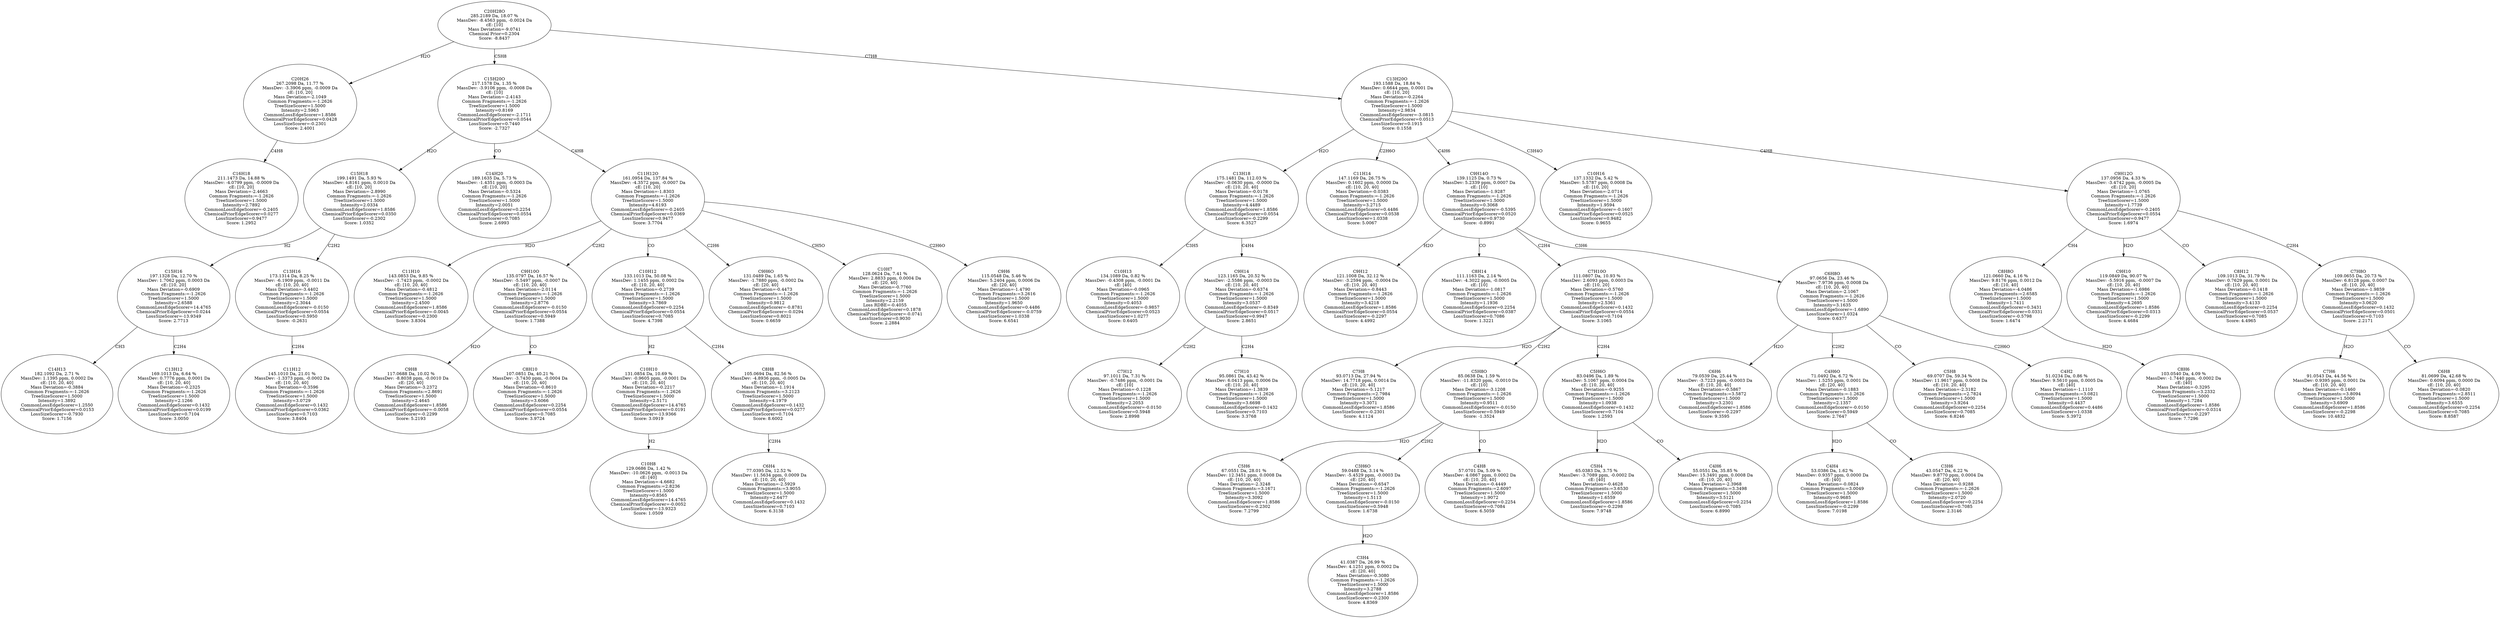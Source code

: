 strict digraph {
v1 [label="C16H18\n211.1473 Da, 14.88 %\nMassDev: -4.0799 ppm, -0.0009 Da\ncE: [10, 20]\nMass Deviation=-2.4663\nCommon Fragments:=-1.2626\nTreeSizeScorer=1.5000\nIntensity=2.7892\nCommonLossEdgeScorer=-0.2405\nChemicalPriorEdgeScorer=0.0277\nLossSizeScorer=0.9477\nScore: 1.2952"];
v2 [label="C20H26\n267.2098 Da, 11.77 %\nMassDev: -3.3906 ppm, -0.0009 Da\ncE: [10, 20]\nMass Deviation=-2.1049\nCommon Fragments:=-1.2626\nTreeSizeScorer=1.5000\nIntensity=2.5963\nCommonLossEdgeScorer=1.8586\nChemicalPriorEdgeScorer=0.0428\nLossSizeScorer=-0.2301\nScore: 2.4001"];
v3 [label="C14H13\n182.1092 Da, 2.71 %\nMassDev: 1.1395 ppm, 0.0002 Da\ncE: [10, 20, 40]\nMass Deviation=-0.3884\nCommon Fragments:=-1.2626\nTreeSizeScorer=1.5000\nIntensity=1.3892\nCommonLossEdgeScorer=1.2550\nChemicalPriorEdgeScorer=0.0153\nLossSizeScorer=-0.7930\nScore: 1.7156"];
v4 [label="C13H12\n169.1013 Da, 6.64 %\nMassDev: 0.7776 ppm, 0.0001 Da\ncE: [10, 20, 40]\nMass Deviation=-0.2325\nCommon Fragments:=-1.2626\nTreeSizeScorer=1.5000\nIntensity=2.1266\nCommonLossEdgeScorer=0.1432\nChemicalPriorEdgeScorer=0.0199\nLossSizeScorer=0.7104\nScore: 3.0050"];
v5 [label="C15H16\n197.1328 Da, 12.70 %\nMassDev: 1.7062 ppm, 0.0003 Da\ncE: [10, 20]\nMass Deviation=-0.6909\nCommon Fragments:=-1.2626\nTreeSizeScorer=1.5000\nIntensity=2.6588\nCommonLossEdgeScorer=14.4765\nChemicalPriorEdgeScorer=0.0244\nLossSizeScorer=-13.9349\nScore: 2.7713"];
v6 [label="C11H12\n145.1010 Da, 21.01 %\nMassDev: -1.3373 ppm, -0.0002 Da\ncE: [10, 20, 40]\nMass Deviation=-0.3596\nCommon Fragments:=-1.2626\nTreeSizeScorer=1.5000\nIntensity=3.0729\nCommonLossEdgeScorer=0.1432\nChemicalPriorEdgeScorer=0.0362\nLossSizeScorer=0.7103\nScore: 3.8404"];
v7 [label="C13H16\n173.1314 Da, 8.25 %\nMassDev: -6.1909 ppm, -0.0011 Da\ncE: [10, 20, 40]\nMass Deviation=-3.4402\nCommon Fragments:=-1.2626\nTreeSizeScorer=1.5000\nIntensity=2.3044\nCommonLossEdgeScorer=-0.0150\nChemicalPriorEdgeScorer=0.0554\nLossSizeScorer=0.5950\nScore: -0.2631"];
v8 [label="C15H18\n199.1491 Da, 5.93 %\nMassDev: 4.8161 ppm, 0.0010 Da\ncE: [10, 20]\nMass Deviation=-2.8990\nCommon Fragments:=-1.2626\nTreeSizeScorer=1.5000\nIntensity=2.0334\nCommonLossEdgeScorer=1.8586\nChemicalPriorEdgeScorer=0.0350\nLossSizeScorer=-0.2302\nScore: 1.0352"];
v9 [label="C14H20\n189.1635 Da, 5.73 %\nMassDev: -1.4351 ppm, -0.0003 Da\ncE: [10, 20]\nMass Deviation=-0.5324\nCommon Fragments:=-1.2626\nTreeSizeScorer=1.5000\nIntensity=2.0051\nCommonLossEdgeScorer=0.2254\nChemicalPriorEdgeScorer=0.0554\nLossSizeScorer=0.7085\nScore: 2.6993"];
v10 [label="C11H10\n143.0853 Da, 9.85 %\nMassDev: -1.7423 ppm, -0.0002 Da\ncE: [10, 20, 40]\nMass Deviation=-0.4812\nCommon Fragments:=-1.2626\nTreeSizeScorer=1.5000\nIntensity=2.4500\nCommonLossEdgeScorer=1.8586\nChemicalPriorEdgeScorer=-0.0045\nLossSizeScorer=-0.2300\nScore: 3.8304"];
v11 [label="C9H8\n117.0688 Da, 10.02 %\nMassDev: -8.8038 ppm, -0.0010 Da\ncE: [20, 40]\nMass Deviation=-3.2372\nCommon Fragments:=2.8691\nTreeSizeScorer=1.5000\nIntensity=2.4645\nCommonLossEdgeScorer=1.8586\nChemicalPriorEdgeScorer=-0.0058\nLossSizeScorer=-0.2299\nScore: 5.2193"];
v12 [label="C8H10\n107.0851 Da, 40.21 %\nMassDev: -3.7430 ppm, -0.0004 Da\ncE: [10, 20, 40]\nMass Deviation=-0.8610\nCommon Fragments:=-1.2626\nTreeSizeScorer=1.5000\nIntensity=3.6066\nCommonLossEdgeScorer=0.2254\nChemicalPriorEdgeScorer=0.0554\nLossSizeScorer=0.7085\nScore: 3.9724"];
v13 [label="C9H10O\n135.0797 Da, 16.57 %\nMassDev: -5.5497 ppm, -0.0007 Da\ncE: [10, 20, 40]\nMass Deviation=-2.0114\nCommon Fragments:=-1.2626\nTreeSizeScorer=1.5000\nIntensity=2.8776\nCommonLossEdgeScorer=-0.0150\nChemicalPriorEdgeScorer=0.0554\nLossSizeScorer=0.5949\nScore: 1.7388"];
v14 [label="C10H8\n129.0686 Da, 1.42 %\nMassDev: -10.0626 ppm, -0.0013 Da\ncE: [40]\nMass Deviation=-4.6682\nCommon Fragments:=2.8236\nTreeSizeScorer=1.5000\nIntensity=0.8565\nCommonLossEdgeScorer=14.4765\nChemicalPriorEdgeScorer=-0.0052\nLossSizeScorer=-13.9323\nScore: 1.0509"];
v15 [label="C10H10\n131.0854 Da, 10.69 %\nMassDev: -0.9605 ppm, -0.0001 Da\ncE: [10, 20, 40]\nMass Deviation=-0.2217\nCommon Fragments:=-1.2626\nTreeSizeScorer=1.5000\nIntensity=2.5171\nCommonLossEdgeScorer=14.4765\nChemicalPriorEdgeScorer=0.0191\nLossSizeScorer=-13.9366\nScore: 3.0919"];
v16 [label="C6H4\n77.0395 Da, 12.52 %\nMassDev: 11.5634 ppm, 0.0009 Da\ncE: [10, 20, 40]\nMass Deviation=-2.5929\nCommon Fragments:=3.9055\nTreeSizeScorer=1.5000\nIntensity=2.6477\nCommonLossEdgeScorer=0.1432\nLossSizeScorer=0.7103\nScore: 6.3138"];
v17 [label="C8H8\n105.0694 Da, 82.56 %\nMassDev: -4.8936 ppm, -0.0005 Da\ncE: [10, 20, 40]\nMass Deviation=-1.1914\nCommon Fragments:=3.2123\nTreeSizeScorer=1.5000\nIntensity=4.1979\nCommonLossEdgeScorer=0.1432\nChemicalPriorEdgeScorer=0.0277\nLossSizeScorer=0.7104\nScore: 8.6002"];
v18 [label="C10H12\n133.1013 Da, 50.08 %\nMassDev: 1.1455 ppm, 0.0002 Da\ncE: [10, 20, 40]\nMass Deviation=-0.2739\nCommon Fragments:=-1.2626\nTreeSizeScorer=1.5000\nIntensity=3.7869\nCommonLossEdgeScorer=0.2254\nChemicalPriorEdgeScorer=0.0554\nLossSizeScorer=0.7085\nScore: 4.7398"];
v19 [label="C9H6O\n131.0489 Da, 1.65 %\nMassDev: -1.7880 ppm, -0.0002 Da\ncE: [20, 40]\nMass Deviation=-0.4473\nCommon Fragments:=-1.2626\nTreeSizeScorer=1.5000\nIntensity=0.9812\nCommonLossEdgeScorer=-0.8781\nChemicalPriorEdgeScorer=-0.0294\nLossSizeScorer=0.8021\nScore: 0.6659"];
v20 [label="C10H7\n128.0624 Da, 7.41 %\nMassDev: 2.8833 ppm, 0.0004 Da\ncE: [20, 40]\nMass Deviation=-0.7760\nCommon Fragments:=-1.2626\nTreeSizeScorer=1.5000\nIntensity=2.2159\nLoss RDBE=-0.4055\nCommonLossEdgeScorer=0.1878\nChemicalPriorEdgeScorer=-0.0741\nLossSizeScorer=0.9030\nScore: 2.2884"];
v21 [label="C9H6\n115.0548 Da, 5.46 %\nMassDev: 5.2404 ppm, 0.0006 Da\ncE: [20, 40]\nMass Deviation=-1.4790\nCommon Fragments:=3.2616\nTreeSizeScorer=1.5000\nIntensity=1.9650\nCommonLossEdgeScorer=0.4486\nChemicalPriorEdgeScorer=-0.0759\nLossSizeScorer=1.0338\nScore: 6.6541"];
v22 [label="C11H12O\n161.0954 Da, 137.84 %\nMassDev: -4.3572 ppm, -0.0007 Da\ncE: [10, 20]\nMass Deviation=-1.8303\nCommon Fragments:=-1.2626\nTreeSizeScorer=1.5000\nIntensity=4.6193\nCommonLossEdgeScorer=-0.2405\nChemicalPriorEdgeScorer=0.0369\nLossSizeScorer=0.9477\nScore: 3.7704"];
v23 [label="C15H20O\n217.1578 Da, 1.35 %\nMassDev: -3.9106 ppm, -0.0008 Da\ncE: [10]\nMass Deviation=-2.4143\nCommon Fragments:=-1.2626\nTreeSizeScorer=1.5000\nIntensity=0.8169\nCommonLossEdgeScorer=-2.1711\nChemicalPriorEdgeScorer=0.0544\nLossSizeScorer=0.7440\nScore: -2.7327"];
v24 [label="C10H13\n134.1089 Da, 0.82 %\nMassDev: -0.4308 ppm, -0.0001 Da\ncE: [40]\nMass Deviation=-0.0965\nCommon Fragments:=-1.2626\nTreeSizeScorer=1.5000\nIntensity=0.4053\nCommonLossEdgeScorer=-0.9857\nChemicalPriorEdgeScorer=0.0523\nLossSizeScorer=1.0277\nScore: 0.6405"];
v25 [label="C7H12\n97.1011 Da, 7.31 %\nMassDev: -0.7486 ppm, -0.0001 Da\ncE: [10]\nMass Deviation=-0.1228\nCommon Fragments:=-1.2626\nTreeSizeScorer=1.5000\nIntensity=2.2053\nCommonLossEdgeScorer=-0.0150\nLossSizeScorer=0.5948\nScore: 2.8998"];
v26 [label="C7H10\n95.0861 Da, 43.42 %\nMassDev: 6.0413 ppm, 0.0006 Da\ncE: [10, 20, 40]\nMass Deviation=-1.3839\nCommon Fragments:=-1.2626\nTreeSizeScorer=1.5000\nIntensity=3.6698\nCommonLossEdgeScorer=0.1432\nLossSizeScorer=0.7103\nScore: 3.3768"];
v27 [label="C9H14\n123.1165 Da, 20.52 %\nMassDev: -2.5586 ppm, -0.0003 Da\ncE: [10, 20, 40]\nMass Deviation=-0.6374\nCommon Fragments:=-1.2626\nTreeSizeScorer=1.5000\nIntensity=3.0537\nCommonLossEdgeScorer=-0.8349\nChemicalPriorEdgeScorer=0.0517\nLossSizeScorer=0.9947\nScore: 2.8651"];
v28 [label="C13H18\n175.1481 Da, 112.03 %\nMassDev: -0.0630 ppm, -0.0000 Da\ncE: [10, 20, 40]\nMass Deviation=-0.0178\nCommon Fragments:=-1.2626\nTreeSizeScorer=1.5000\nIntensity=4.4489\nCommonLossEdgeScorer=1.8586\nChemicalPriorEdgeScorer=0.0554\nLossSizeScorer=-0.2299\nScore: 6.3527"];
v29 [label="C11H14\n147.1169 Da, 26.75 %\nMassDev: 0.1602 ppm, 0.0000 Da\ncE: [10, 20, 40]\nMass Deviation=-0.0383\nCommon Fragments:=-1.2626\nTreeSizeScorer=1.5000\nIntensity=3.2715\nCommonLossEdgeScorer=0.4486\nChemicalPriorEdgeScorer=0.0538\nLossSizeScorer=1.0338\nScore: 5.0067"];
v30 [label="C9H12\n121.1008 Da, 32.12 %\nMassDev: -3.2594 ppm, -0.0004 Da\ncE: [10, 20, 40]\nMass Deviation=-0.8443\nCommon Fragments:=-1.2626\nTreeSizeScorer=1.5000\nIntensity=3.4218\nCommonLossEdgeScorer=1.8586\nChemicalPriorEdgeScorer=0.0554\nLossSizeScorer=-0.2297\nScore: 4.4992"];
v31 [label="C8H14\n111.1163 Da, 2.14 %\nMassDev: -4.3022 ppm, -0.0005 Da\ncE: [10]\nMass Deviation=-1.0817\nCommon Fragments:=-1.2626\nTreeSizeScorer=1.5000\nIntensity=1.1936\nCommonLossEdgeScorer=0.2254\nChemicalPriorEdgeScorer=0.0387\nLossSizeScorer=0.7086\nScore: 1.3221"];
v32 [label="C7H8\n93.0713 Da, 27.94 %\nMassDev: 14.7718 ppm, 0.0014 Da\ncE: [10, 20, 40]\nMass Deviation=-5.1217\nCommon Fragments:=2.7984\nTreeSizeScorer=1.5000\nIntensity=3.3071\nCommonLossEdgeScorer=1.8586\nLossSizeScorer=-0.2301\nScore: 4.1124"];
v33 [label="C5H6\n67.0551 Da, 28.01 %\nMassDev: 12.3451 ppm, 0.0008 Da\ncE: [10, 20, 40]\nMass Deviation=-2.3248\nCommon Fragments:=3.1671\nTreeSizeScorer=1.5000\nIntensity=3.3092\nCommonLossEdgeScorer=1.8586\nLossSizeScorer=-0.2302\nScore: 7.2799"];
v34 [label="C3H4\n41.0387 Da, 26.99 %\nMassDev: 4.1251 ppm, 0.0002 Da\ncE: [20, 40]\nMass Deviation=-0.3080\nCommon Fragments:=-1.2626\nTreeSizeScorer=1.5000\nIntensity=3.2788\nCommonLossEdgeScorer=1.8586\nLossSizeScorer=-0.2300\nScore: 4.8369"];
v35 [label="C3H6O\n59.0488 Da, 3.14 %\nMassDev: -5.4529 ppm, -0.0003 Da\ncE: [20, 40]\nMass Deviation=-0.6547\nCommon Fragments:=-1.2626\nTreeSizeScorer=1.5000\nIntensity=1.5113\nCommonLossEdgeScorer=-0.0150\nLossSizeScorer=0.5948\nScore: 1.6738"];
v36 [label="C4H8\n57.0701 Da, 5.09 %\nMassDev: 4.0867 ppm, 0.0002 Da\ncE: [10, 20, 40]\nMass Deviation=-0.4449\nCommon Fragments:=2.6097\nTreeSizeScorer=1.5000\nIntensity=1.9072\nCommonLossEdgeScorer=0.2254\nLossSizeScorer=0.7084\nScore: 6.5059"];
v37 [label="C5H8O\n85.0638 Da, 1.59 %\nMassDev: -11.8320 ppm, -0.0010 Da\ncE: [10]\nMass Deviation=-3.1208\nCommon Fragments:=-1.2626\nTreeSizeScorer=1.5000\nIntensity=0.9511\nCommonLossEdgeScorer=-0.0150\nLossSizeScorer=0.5949\nScore: -1.3524"];
v38 [label="C5H4\n65.0383 Da, 3.75 %\nMassDev: -3.7089 ppm, -0.0002 Da\ncE: [40]\nMass Deviation=-0.4628\nCommon Fragments:=3.6530\nTreeSizeScorer=1.5000\nIntensity=1.6559\nCommonLossEdgeScorer=1.8586\nLossSizeScorer=-0.2298\nScore: 7.9748"];
v39 [label="C4H6\n55.0551 Da, 35.85 %\nMassDev: 15.3491 ppm, 0.0008 Da\ncE: [10, 20, 40]\nMass Deviation=-2.3968\nCommon Fragments:=3.3498\nTreeSizeScorer=1.5000\nIntensity=3.5121\nCommonLossEdgeScorer=0.2254\nLossSizeScorer=0.7085\nScore: 6.8990"];
v40 [label="C5H6O\n83.0496 Da, 1.89 %\nMassDev: 5.1067 ppm, 0.0004 Da\ncE: [10, 20, 40]\nMass Deviation=-0.9255\nCommon Fragments:=-1.2626\nTreeSizeScorer=1.5000\nIntensity=1.0938\nCommonLossEdgeScorer=0.1432\nLossSizeScorer=0.7104\nScore: 1.2593"];
v41 [label="C7H10O\n111.0807 Da, 10.93 %\nMassDev: 2.6093 ppm, 0.0003 Da\ncE: [10, 20]\nMass Deviation=-0.5760\nCommon Fragments:=-1.2626\nTreeSizeScorer=1.5000\nIntensity=2.5361\nCommonLossEdgeScorer=0.1432\nChemicalPriorEdgeScorer=0.0554\nLossSizeScorer=0.7104\nScore: 3.1065"];
v42 [label="C6H6\n79.0539 Da, 25.44 %\nMassDev: -3.7223 ppm, -0.0003 Da\ncE: [10, 20, 40]\nMass Deviation=-0.5867\nCommon Fragments:=3.5872\nTreeSizeScorer=1.5000\nIntensity=3.2301\nCommonLossEdgeScorer=1.8586\nLossSizeScorer=-0.2297\nScore: 9.3595"];
v43 [label="C4H4\n53.0386 Da, 1.62 %\nMassDev: 0.9357 ppm, 0.0000 Da\ncE: [40]\nMass Deviation=-0.0824\nCommon Fragments:=3.0049\nTreeSizeScorer=1.5000\nIntensity=0.9685\nCommonLossEdgeScorer=1.8586\nLossSizeScorer=-0.2299\nScore: 7.0198"];
v44 [label="C3H6\n43.0547 Da, 6.22 %\nMassDev: 9.8770 ppm, 0.0004 Da\ncE: [20, 40]\nMass Deviation=-0.9288\nCommon Fragments:=-1.2626\nTreeSizeScorer=1.5000\nIntensity=2.0720\nCommonLossEdgeScorer=0.2254\nLossSizeScorer=0.7085\nScore: 2.3146"];
v45 [label="C4H6O\n71.0492 Da, 6.72 %\nMassDev: 1.5255 ppm, 0.0001 Da\ncE: [20, 40]\nMass Deviation=-0.1883\nCommon Fragments:=-1.2626\nTreeSizeScorer=1.5000\nIntensity=2.1357\nCommonLossEdgeScorer=-0.0150\nLossSizeScorer=0.5949\nScore: 2.7647"];
v46 [label="C5H8\n69.0707 Da, 59.34 %\nMassDev: 11.9617 ppm, 0.0008 Da\ncE: [10, 20, 40]\nMass Deviation=-2.3182\nCommon Fragments:=2.7824\nTreeSizeScorer=1.5000\nIntensity=3.9264\nCommonLossEdgeScorer=0.2254\nLossSizeScorer=0.7085\nScore: 6.8246"];
v47 [label="C4H2\n51.0234 Da, 0.86 %\nMassDev: 9.5610 ppm, 0.0005 Da\ncE: [40]\nMass Deviation=-1.1110\nCommon Fragments:=3.0821\nTreeSizeScorer=1.5000\nIntensity=0.4437\nCommonLossEdgeScorer=0.4486\nLossSizeScorer=1.0338\nScore: 5.3972"];
v48 [label="C6H8O\n97.0656 Da, 23.46 %\nMassDev: 7.9736 ppm, 0.0008 Da\ncE: [10, 20, 40]\nMass Deviation=-2.1067\nCommon Fragments:=-1.2626\nTreeSizeScorer=1.5000\nIntensity=3.1635\nCommonLossEdgeScorer=-1.6890\nLossSizeScorer=1.0324\nScore: 0.6377"];
v49 [label="C9H14O\n139.1125 Da, 0.73 %\nMassDev: 5.2339 ppm, 0.0007 Da\ncE: [10]\nMass Deviation=-1.9287\nCommon Fragments:=-1.2626\nTreeSizeScorer=1.5000\nIntensity=0.3068\nCommonLossEdgeScorer=-0.5395\nChemicalPriorEdgeScorer=0.0520\nLossSizeScorer=0.9730\nScore: -0.8991"];
v50 [label="C10H16\n137.1332 Da, 5.42 %\nMassDev: 5.5787 ppm, 0.0008 Da\ncE: [10, 20]\nMass Deviation=-2.0714\nCommon Fragments:=-1.2626\nTreeSizeScorer=1.5000\nIntensity=1.9594\nCommonLossEdgeScorer=-0.1607\nChemicalPriorEdgeScorer=0.0525\nLossSizeScorer=0.9482\nScore: 0.9655"];
v51 [label="C8H6\n103.0540 Da, 4.09 %\nMassDev: -1.7440 ppm, -0.0002 Da\ncE: [40]\nMass Deviation=-0.3295\nCommon Fragments:=3.2332\nTreeSizeScorer=1.5000\nIntensity=1.7284\nCommonLossEdgeScorer=1.8586\nChemicalPriorEdgeScorer=-0.0314\nLossSizeScorer=-0.2297\nScore: 7.7296"];
v52 [label="C8H8O\n121.0660 Da, 4.16 %\nMassDev: 9.8176 ppm, 0.0012 Da\ncE: [10, 40]\nMass Deviation=-4.0486\nCommon Fragments:=2.6585\nTreeSizeScorer=1.5000\nIntensity=1.7411\nCommonLossEdgeScorer=0.3431\nChemicalPriorEdgeScorer=0.0331\nLossSizeScorer=-0.5798\nScore: 1.6474"];
v53 [label="C9H10\n119.0849 Da, 90.07 %\nMassDev: -5.5916 ppm, -0.0007 Da\ncE: [10, 20, 40]\nMass Deviation=-1.6986\nCommon Fragments:=-1.2626\nTreeSizeScorer=1.5000\nIntensity=4.2695\nCommonLossEdgeScorer=1.8586\nChemicalPriorEdgeScorer=0.0313\nLossSizeScorer=-0.2299\nScore: 4.4684"];
v54 [label="C8H12\n109.1013 Da, 31.79 %\nMassDev: 0.7629 ppm, 0.0001 Da\ncE: [10, 20, 40]\nMass Deviation=-0.1418\nCommon Fragments:=-1.2626\nTreeSizeScorer=1.5000\nIntensity=3.4133\nCommonLossEdgeScorer=0.2254\nChemicalPriorEdgeScorer=0.0537\nLossSizeScorer=0.7085\nScore: 4.4965"];
v55 [label="C7H6\n91.0543 Da, 44.56 %\nMassDev: 0.9395 ppm, 0.0001 Da\ncE: [10, 20, 40]\nMass Deviation=-0.1460\nCommon Fragments:=3.8094\nTreeSizeScorer=1.5000\nIntensity=3.6909\nCommonLossEdgeScorer=1.8586\nLossSizeScorer=-0.2298\nScore: 10.4832"];
v56 [label="C6H8\n81.0699 Da, 42.68 %\nMassDev: 0.6094 ppm, 0.0000 Da\ncE: [10, 20, 40]\nMass Deviation=-0.0820\nCommon Fragments:=2.8511\nTreeSizeScorer=1.5000\nIntensity=3.6555\nCommonLossEdgeScorer=0.2254\nLossSizeScorer=0.7085\nScore: 8.8587"];
v57 [label="C7H8O\n109.0655 Da, 20.73 %\nMassDev: 6.8128 ppm, 0.0007 Da\ncE: [10, 20, 40]\nMass Deviation=-1.9859\nCommon Fragments:=-1.2626\nTreeSizeScorer=1.5000\nIntensity=3.0620\nCommonLossEdgeScorer=0.1432\nChemicalPriorEdgeScorer=0.0501\nLossSizeScorer=0.7103\nScore: 2.2171"];
v58 [label="C9H12O\n137.0956 Da, 4.33 %\nMassDev: -3.4742 ppm, -0.0005 Da\ncE: [10, 20]\nMass Deviation=-1.0765\nCommon Fragments:=-1.2626\nTreeSizeScorer=1.5000\nIntensity=1.7739\nCommonLossEdgeScorer=-0.2405\nChemicalPriorEdgeScorer=0.0554\nLossSizeScorer=0.9477\nScore: 1.6974"];
v59 [label="C13H20O\n193.1588 Da, 18.84 %\nMassDev: 0.6644 ppm, 0.0001 Da\ncE: [10, 20]\nMass Deviation=-0.2264\nCommon Fragments:=-1.2626\nTreeSizeScorer=1.5000\nIntensity=2.9834\nCommonLossEdgeScorer=-3.0815\nChemicalPriorEdgeScorer=0.0513\nLossSizeScorer=0.1915\nScore: 0.1558"];
v60 [label="C20H28O\n285.2189 Da, 18.07 %\nMassDev: -8.4563 ppm, -0.0024 Da\ncE: [10]\nMass Deviation=-9.0741\nChemical Prior=0.2304\nScore: -8.8437"];
v2 -> v1 [label="C4H8"];
v60 -> v2 [label="H2O"];
v5 -> v3 [label="CH3"];
v5 -> v4 [label="C2H4"];
v8 -> v5 [label="H2"];
v7 -> v6 [label="C2H4"];
v8 -> v7 [label="C2H2"];
v23 -> v8 [label="H2O"];
v23 -> v9 [label="CO"];
v22 -> v10 [label="H2O"];
v13 -> v11 [label="H2O"];
v13 -> v12 [label="CO"];
v22 -> v13 [label="C2H2"];
v15 -> v14 [label="H2"];
v18 -> v15 [label="H2"];
v17 -> v16 [label="C2H4"];
v18 -> v17 [label="C2H4"];
v22 -> v18 [label="CO"];
v22 -> v19 [label="C2H6"];
v22 -> v20 [label="CH5O"];
v22 -> v21 [label="C2H6O"];
v23 -> v22 [label="C4H8"];
v60 -> v23 [label="C5H8"];
v28 -> v24 [label="C3H5"];
v27 -> v25 [label="C2H2"];
v27 -> v26 [label="C2H4"];
v28 -> v27 [label="C4H4"];
v59 -> v28 [label="H2O"];
v59 -> v29 [label="C2H6O"];
v49 -> v30 [label="H2O"];
v49 -> v31 [label="CO"];
v41 -> v32 [label="H2O"];
v37 -> v33 [label="H2O"];
v35 -> v34 [label="H2O"];
v37 -> v35 [label="C2H2"];
v37 -> v36 [label="CO"];
v41 -> v37 [label="C2H2"];
v40 -> v38 [label="H2O"];
v40 -> v39 [label="CO"];
v41 -> v40 [label="C2H4"];
v49 -> v41 [label="C2H4"];
v48 -> v42 [label="H2O"];
v45 -> v43 [label="H2O"];
v45 -> v44 [label="CO"];
v48 -> v45 [label="C2H2"];
v48 -> v46 [label="CO"];
v48 -> v47 [label="C2H6O"];
v49 -> v48 [label="C3H6"];
v59 -> v49 [label="C4H6"];
v59 -> v50 [label="C3H4O"];
v52 -> v51 [label="H2O"];
v58 -> v52 [label="CH4"];
v58 -> v53 [label="H2O"];
v58 -> v54 [label="CO"];
v57 -> v55 [label="H2O"];
v57 -> v56 [label="CO"];
v58 -> v57 [label="C2H4"];
v59 -> v58 [label="C4H8"];
v60 -> v59 [label="C7H8"];
}